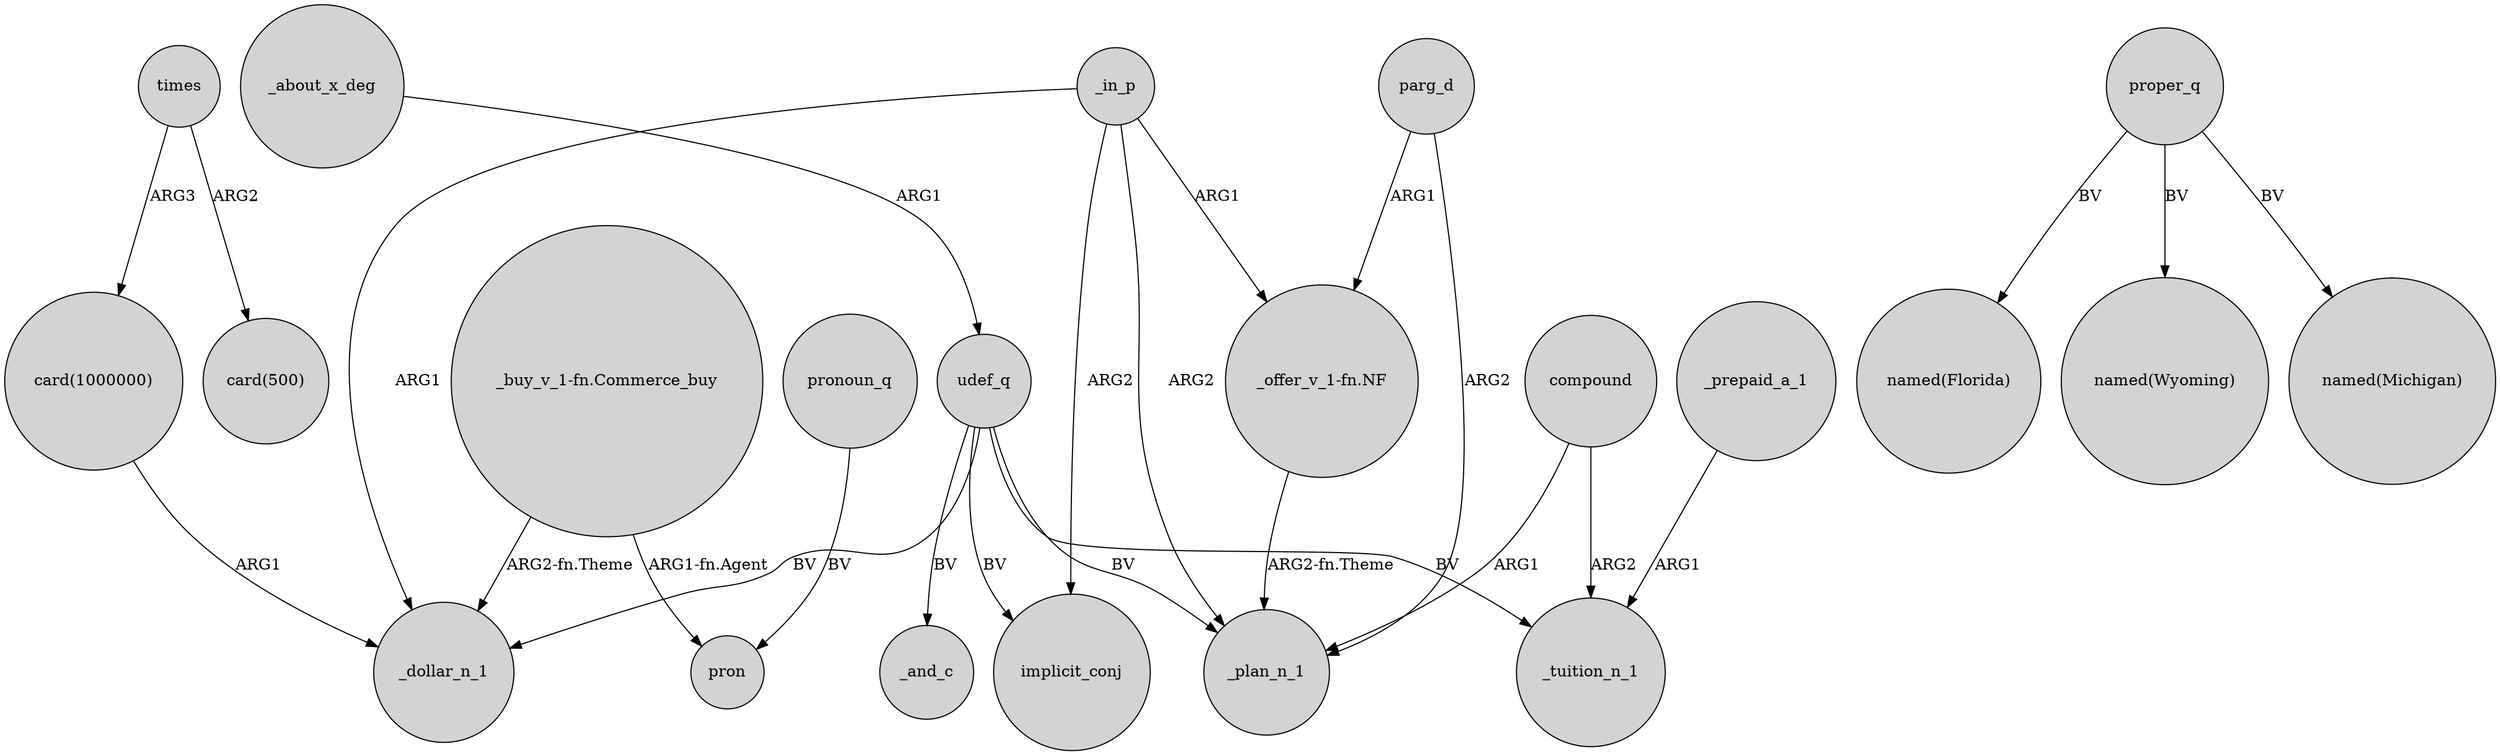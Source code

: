digraph {
	node [shape=circle style=filled]
	"_offer_v_1-fn.NF" -> _plan_n_1 [label="ARG2-fn.Theme"]
	"card(1000000)" -> _dollar_n_1 [label=ARG1]
	_in_p -> "_offer_v_1-fn.NF" [label=ARG1]
	proper_q -> "named(Florida)" [label=BV]
	"_buy_v_1-fn.Commerce_buy" -> pron [label="ARG1-fn.Agent"]
	compound -> _plan_n_1 [label=ARG1]
	parg_d -> _plan_n_1 [label=ARG2]
	_about_x_deg -> udef_q [label=ARG1]
	udef_q -> implicit_conj [label=BV]
	proper_q -> "named(Wyoming)" [label=BV]
	pronoun_q -> pron [label=BV]
	times -> "card(1000000)" [label=ARG3]
	compound -> _tuition_n_1 [label=ARG2]
	udef_q -> _plan_n_1 [label=BV]
	times -> "card(500)" [label=ARG2]
	proper_q -> "named(Michigan)" [label=BV]
	_prepaid_a_1 -> _tuition_n_1 [label=ARG1]
	"_buy_v_1-fn.Commerce_buy" -> _dollar_n_1 [label="ARG2-fn.Theme"]
	_in_p -> implicit_conj [label=ARG2]
	_in_p -> _dollar_n_1 [label=ARG1]
	udef_q -> _tuition_n_1 [label=BV]
	udef_q -> _and_c [label=BV]
	parg_d -> "_offer_v_1-fn.NF" [label=ARG1]
	_in_p -> _plan_n_1 [label=ARG2]
	udef_q -> _dollar_n_1 [label=BV]
}
